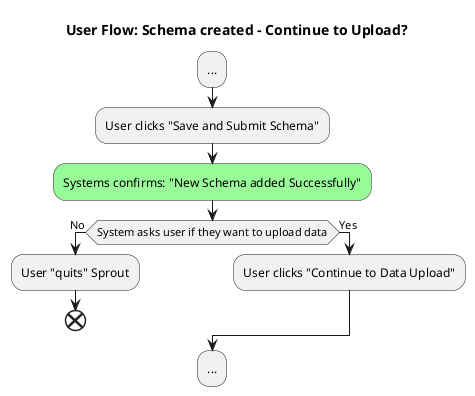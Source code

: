 @startuml user-flow-3-schema-created-continue-to-upload

title User Flow: Schema created - Continue to Upload?

:...;
:User clicks "Save and Submit Schema";
#palegreen:Systems confirms: "New Schema added Successfully";
if (System asks user if they want to upload data) then (No)
  :User "quits" Sprout; 
  end
else (Yes)
  :User clicks "Continue to Data Upload";
endif
:...;

@enduml

